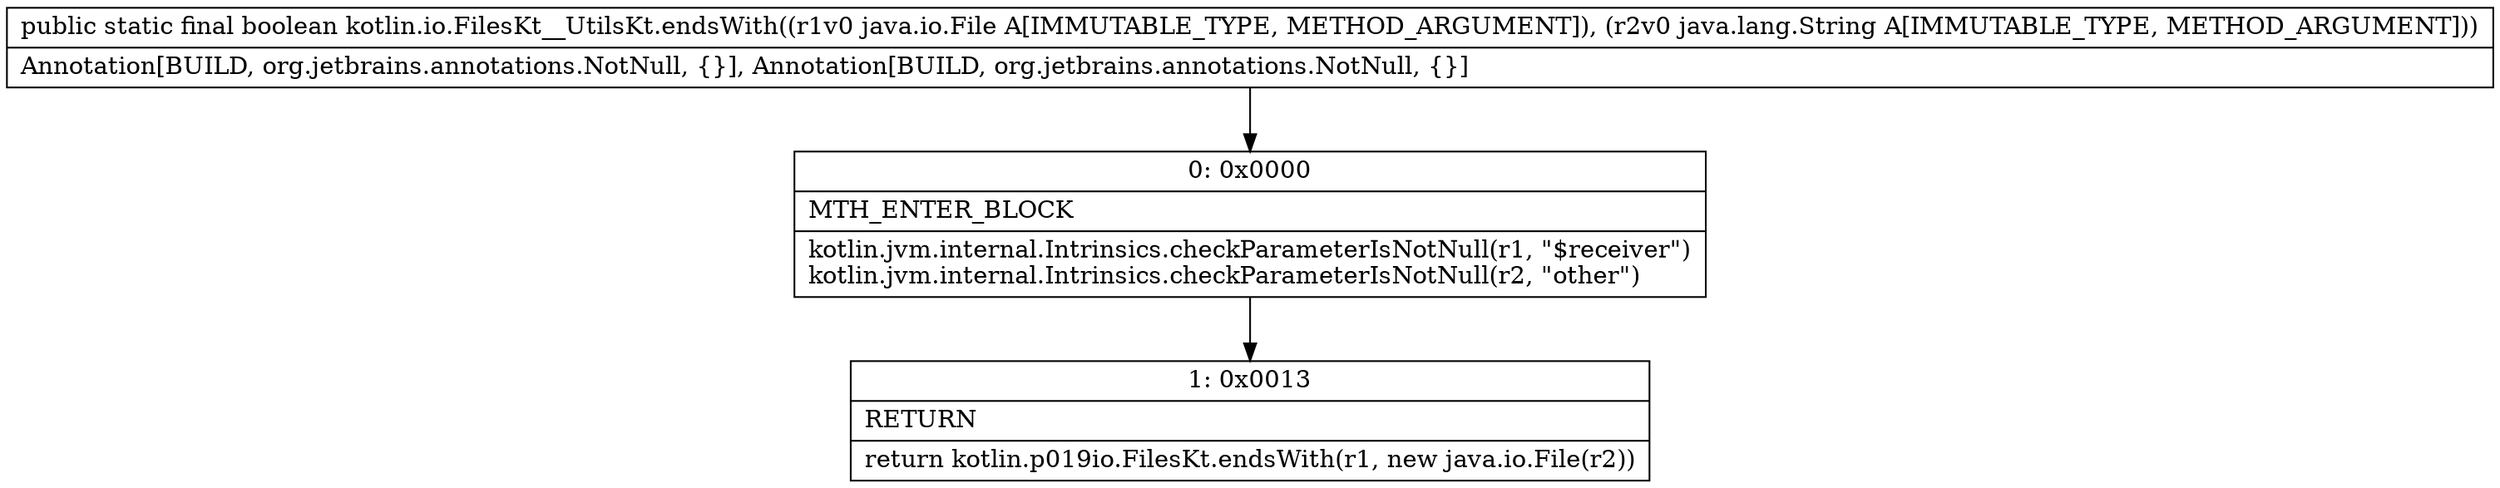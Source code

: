 digraph "CFG forkotlin.io.FilesKt__UtilsKt.endsWith(Ljava\/io\/File;Ljava\/lang\/String;)Z" {
Node_0 [shape=record,label="{0\:\ 0x0000|MTH_ENTER_BLOCK\l|kotlin.jvm.internal.Intrinsics.checkParameterIsNotNull(r1, \"$receiver\")\lkotlin.jvm.internal.Intrinsics.checkParameterIsNotNull(r2, \"other\")\l}"];
Node_1 [shape=record,label="{1\:\ 0x0013|RETURN\l|return kotlin.p019io.FilesKt.endsWith(r1, new java.io.File(r2))\l}"];
MethodNode[shape=record,label="{public static final boolean kotlin.io.FilesKt__UtilsKt.endsWith((r1v0 java.io.File A[IMMUTABLE_TYPE, METHOD_ARGUMENT]), (r2v0 java.lang.String A[IMMUTABLE_TYPE, METHOD_ARGUMENT]))  | Annotation[BUILD, org.jetbrains.annotations.NotNull, \{\}], Annotation[BUILD, org.jetbrains.annotations.NotNull, \{\}]\l}"];
MethodNode -> Node_0;
Node_0 -> Node_1;
}

